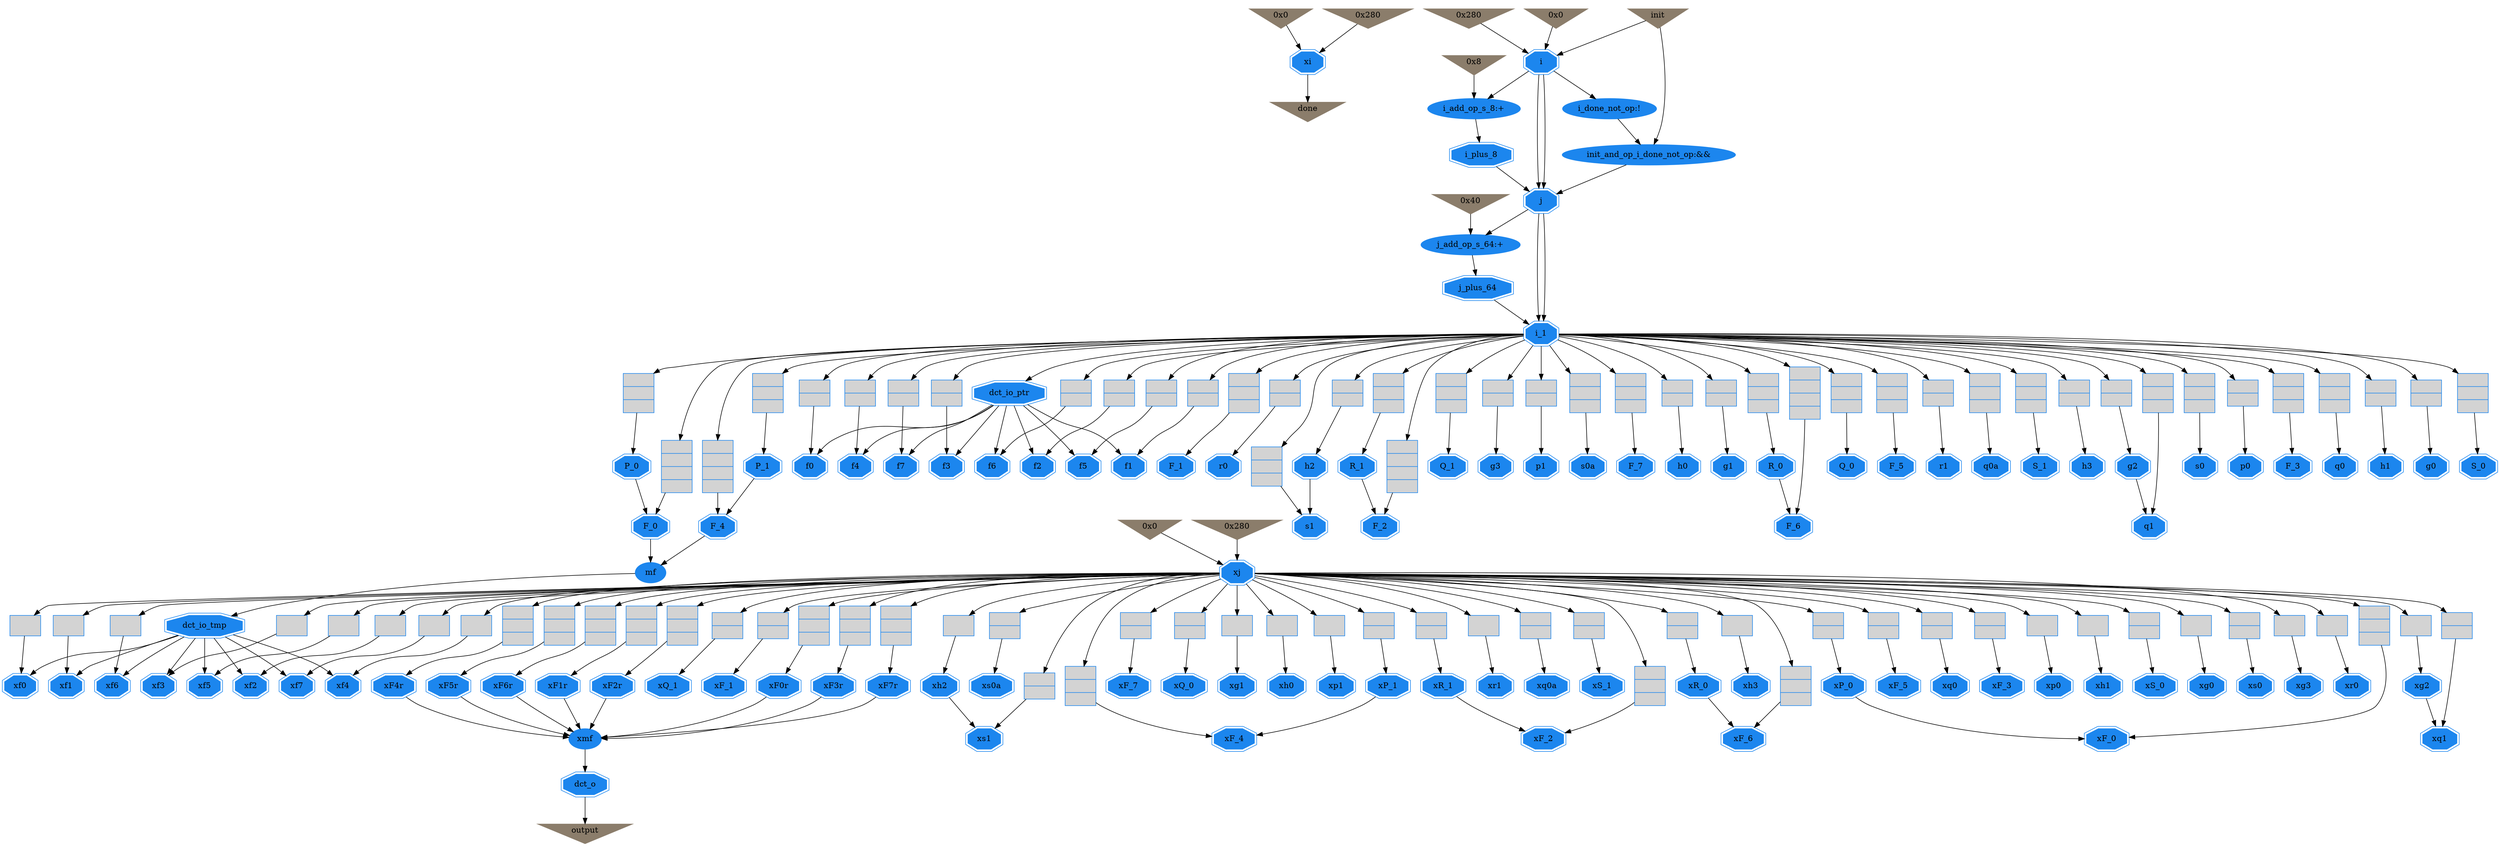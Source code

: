 digraph fdct {
	// Components (Nodes)
	node [shape=ellipse, style=filled, color=dodgerblue2];
	"done" [color=bisque4 shape=invtriangle label="done"];
	"c174" [label="{}" shape=record fillcolor=lightgray  color=dodgerblue2 ];
	"P_0" [label="P_0" shape=doubleoctagon  color=dodgerblue2 ];
	"Q_0" [label="Q_0" shape=doubleoctagon  color=dodgerblue2 ];
	"c119" [label="{|}" shape=record fillcolor=lightgray  color=dodgerblue2 ];
	"c178" [label="{}" shape=record fillcolor=lightgray  color=dodgerblue2 ];
	"f4" [label="f4" shape=doubleoctagon  color=dodgerblue2 ];
	"f0" [label="f0" shape=doubleoctagon  color=dodgerblue2 ];
	"xf1" [label="xf1" shape=doubleoctagon  color=dodgerblue2 ];
	"c208" [label="{||}" shape=record fillcolor=lightgray  color=dodgerblue2 ];
	"c123" [label="{|}" shape=record fillcolor=lightgray  color=dodgerblue2 ];
	"xF3r" [label="xF3r" shape=doubleoctagon  color=dodgerblue2 ];
	"dct_io_ptr" [label="dct_io_ptr" shape=doubleoctagon  color=dodgerblue2 ];
	"c153" [label="{||}" shape=record fillcolor=lightgray  color=dodgerblue2 ];
	"xh2" [label="xh2" shape=doubleoctagon  color=dodgerblue2 ];
	"dct_o" [label="dct_o" shape=doubleoctagon  color=dodgerblue2 ];
	"c157" [label="{|||}" shape=record fillcolor=lightgray  color=dodgerblue2 ];
	"c161" [label="{}" shape=record fillcolor=lightgray  color=dodgerblue2 ];
	"xQ_0" [label="xQ_0" shape=doubleoctagon  color=dodgerblue2 ];
	"xi" [label="xi" shape=doubleoctagon  color=dodgerblue2 ];
	"c191" [label="{|}" shape=record fillcolor=lightgray  color=dodgerblue2 ];
	"xq0a" [label="xq0a" shape=doubleoctagon  color=dodgerblue2 ];
	"xF_2" [label="xF_2" shape=doubleoctagon  color=dodgerblue2 ];
	"c195" [label="{|}" shape=record fillcolor=lightgray  color=dodgerblue2 ];
	"c136" [label="{|}" shape=record fillcolor=lightgray  color=dodgerblue2 ];
	"c140" [label="{||}" shape=record fillcolor=lightgray  color=dodgerblue2 ];
	"R_1" [label="R_1" shape=doubleoctagon  color=dodgerblue2 ];
	"F_3" [label="F_3" shape=doubleoctagon  color=dodgerblue2 ];
	"q0a" [label="q0a" shape=doubleoctagon  color=dodgerblue2 ];
	"c170" [label="{}" shape=record fillcolor=lightgray  color=dodgerblue2 ];
	"c111" [color=bisque4 shape=invtriangle label="0x0"];
	"c200" [label="{||}" shape=record fillcolor=lightgray  color=dodgerblue2 ];
	"c115" [color=bisque4 shape=invtriangle label="0x0"];
	"q0" [label="q0" shape=doubleoctagon  color=dodgerblue2 ];
	"xf6" [label="xf6" shape=doubleoctagon  color=dodgerblue2 ];
	"c204" [label="{||}" shape=record fillcolor=lightgray  color=dodgerblue2 ];
	"c145" [label="{||}" shape=record fillcolor=lightgray  color=dodgerblue2 ];
	"g2" [label="g2" shape=doubleoctagon  color=dodgerblue2 ];
	"output" [color=bisque4 shape=invtriangle label="output"];
	"c149" [label="{||}" shape=record fillcolor=lightgray  color=dodgerblue2 ];
	"j_plus_64" [label="j_plus_64" shape=doubleoctagon  color=dodgerblue2 ];
	"c183" [label="{|}" shape=record fillcolor=lightgray  color=dodgerblue2 ];
	"xR_1" [label="xR_1" shape=doubleoctagon  color=dodgerblue2 ];
	"h2" [label="h2" shape=doubleoctagon  color=dodgerblue2 ];
	"c128" [label="{|}" shape=record fillcolor=lightgray  color=dodgerblue2 ];
	"c187" [label="{|}" shape=record fillcolor=lightgray  color=dodgerblue2 ];
	"xF_4" [label="xF_4" shape=doubleoctagon  color=dodgerblue2 ];
	"r1" [label="r1" shape=doubleoctagon  color=dodgerblue2 ];
	"p1" [label="p1" shape=doubleoctagon  color=dodgerblue2 ];
	"c132" [label="{|}" shape=record fillcolor=lightgray  color=dodgerblue2 ];
	"xh0" [label="xh0" shape=doubleoctagon  color=dodgerblue2 ];
	"xq0" [label="xq0" shape=doubleoctagon  color=dodgerblue2 ];
	"c162" [label="{}" shape=record fillcolor=lightgray  color=dodgerblue2 ];
	"c166" [label="{}" shape=record fillcolor=lightgray  color=dodgerblue2 ];
	"c196" [label="{|}" shape=record fillcolor=lightgray  color=dodgerblue2 ];
	"c137" [label="{|}" shape=record fillcolor=lightgray  color=dodgerblue2 ];
	"xs1" [label="xs1" shape=doubleoctagon  color=dodgerblue2 ];
	"xg0" [label="xg0" shape=doubleoctagon  color=dodgerblue2 ];
	"c192" [label="{|}" shape=record fillcolor=lightgray  color=dodgerblue2 ];
	"i_add_op_s_8" [label="i_add_op_s_8:+"  color=dodgerblue2 ];
	"xP_1" [label="xP_1" shape=doubleoctagon  color=dodgerblue2 ];
	"f7" [label="f7" shape=doubleoctagon  color=dodgerblue2 ];
	"xp1" [label="xp1" shape=doubleoctagon  color=dodgerblue2 ];
	"c171" [label="{}" shape=record fillcolor=lightgray  color=dodgerblue2 ];
	"c175" [label="{}" shape=record fillcolor=lightgray  color=dodgerblue2 ];
	"R_0" [label="R_0" shape=doubleoctagon  color=dodgerblue2 ];
	"c141" [label="{||}" shape=record fillcolor=lightgray  color=dodgerblue2 ];
	"c120" [label="{|}" shape=record fillcolor=lightgray  color=dodgerblue2 ];
	"c209" [label="{||}" shape=record fillcolor=lightgray  color=dodgerblue2 ];
	"c124" [label="{|}" shape=record fillcolor=lightgray  color=dodgerblue2 ];
	"f3" [label="f3" shape=doubleoctagon  color=dodgerblue2 ];
	"xF2r" [label="xF2r" shape=doubleoctagon  color=dodgerblue2 ];
	"c179" [label="{}" shape=record fillcolor=lightgray  color=dodgerblue2 ];
	"s0a" [label="s0a" shape=doubleoctagon  color=dodgerblue2 ];
	"s1" [label="s1" shape=doubleoctagon  color=dodgerblue2 ];
	"c158" [label="{|||}" shape=record fillcolor=lightgray  color=dodgerblue2 ];
	"xR_0" [label="xR_0" shape=doubleoctagon  color=dodgerblue2 ];
	"xf0" [label="xf0" shape=doubleoctagon  color=dodgerblue2 ];
	"xr1" [label="xr1" shape=doubleoctagon  color=dodgerblue2 ];
	"c154" [label="{||}" shape=record fillcolor=lightgray  color=dodgerblue2 ];
	"c133" [label="{|}" shape=record fillcolor=lightgray  color=dodgerblue2 ];
	"xF_5" [label="xF_5" shape=doubleoctagon  color=dodgerblue2 ];
	"xg2" [label="xg2" shape=doubleoctagon  color=dodgerblue2 ];
	"c129" [label="{|}" shape=record fillcolor=lightgray  color=dodgerblue2 ];
	"c188" [label="{|}" shape=record fillcolor=lightgray  color=dodgerblue2 ];
	"F_6" [label="F_6" shape=doubleoctagon  color=dodgerblue2 ];
	"c167" [label="{}" shape=record fillcolor=lightgray  color=dodgerblue2 ];
	"F_2" [label="F_2" shape=doubleoctagon  color=dodgerblue2 ];
	"i_done_not_op" [label="i_done_not_op:!"  color=dodgerblue2 ];
	"p0" [label="p0" shape=doubleoctagon  color=dodgerblue2 ];
	"S_1" [label="S_1" shape=doubleoctagon  color=dodgerblue2 ];
	"c163" [label="{}" shape=record fillcolor=lightgray  color=dodgerblue2 ];
	"c205" [label="{||}" shape=record fillcolor=lightgray  color=dodgerblue2 ];
	"c146" [label="{||}" shape=record fillcolor=lightgray  color=dodgerblue2 ];
	"xf3" [label="xf3" shape=doubleoctagon  color=dodgerblue2 ];
	"xf5" [label="xf5" shape=doubleoctagon  color=dodgerblue2 ];
	"c201" [label="{||}" shape=record fillcolor=lightgray  color=dodgerblue2 ];
	"c116" [color=bisque4 shape=invtriangle label="0x280"];
	"c112" [color=bisque4 shape=invtriangle label="0x280"];
	"xs0a" [label="xs0a" shape=doubleoctagon  color=dodgerblue2 ];
	"xS_0" [label="xS_0" shape=doubleoctagon  color=dodgerblue2 ];
	"c180" [label="{}" shape=record fillcolor=lightgray  color=dodgerblue2 ];
	"c184" [label="{|}" shape=record fillcolor=lightgray  color=dodgerblue2 ];
	"i_plus_8" [label="i_plus_8" shape=doubleoctagon  color=dodgerblue2 ];
	"c150" [label="{||}" shape=record fillcolor=lightgray  color=dodgerblue2 ];
	"g1" [label="g1" shape=doubleoctagon  color=dodgerblue2 ];
	"init" [color=bisque4 shape=invtriangle label="init"];
	"c159" [label="{|||}" shape=record fillcolor=lightgray  color=dodgerblue2 ];
	"xF4r" [label="xF4r" shape=doubleoctagon  color=dodgerblue2 ];
	"xh3" [label="xh3" shape=doubleoctagon  color=dodgerblue2 ];
	"xh1" [label="xh1" shape=doubleoctagon  color=dodgerblue2 ];
	"xP_0" [label="xP_0" shape=doubleoctagon  color=dodgerblue2 ];
	"xF_3" [label="xF_3" shape=doubleoctagon  color=dodgerblue2 ];
	"c193" [label="{|}" shape=record fillcolor=lightgray  color=dodgerblue2 ];
	"c189" [label="{|}" shape=record fillcolor=lightgray  color=dodgerblue2 ];
	"c210" [label="{||}" shape=record fillcolor=lightgray  color=dodgerblue2 ];
	"c121" [label="{|}" shape=record fillcolor=lightgray  color=dodgerblue2 ];
	"c125" [label="{|}" shape=record fillcolor=lightgray  color=dodgerblue2 ];
	"c155" [label="{||}" shape=record fillcolor=lightgray  color=dodgerblue2 ];
	"j" [label="j" shape=doubleoctagon  color=dodgerblue2 ];
	"xr0" [label="xr0" shape=doubleoctagon  color=dodgerblue2 ];
	"xp0" [label="xp0" shape=doubleoctagon  color=dodgerblue2 ];
	"c172" [label="{}" shape=record fillcolor=lightgray  color=dodgerblue2 ];
	"f6" [label="f6" shape=doubleoctagon  color=dodgerblue2 ];
	"f2" [label="f2" shape=doubleoctagon  color=dodgerblue2 ];
	"c117" [color=bisque4 shape=invtriangle label="0x0"];
	"c176" [label="{}" shape=record fillcolor=lightgray  color=dodgerblue2 ];
	"xF_1" [label="xF_1" shape=doubleoctagon  color=dodgerblue2 ];
	"xs0" [label="xs0" shape=doubleoctagon  color=dodgerblue2 ];
	"c197" [label="{|}" shape=record fillcolor=lightgray  color=dodgerblue2 ];
	"c138" [label="{|}" shape=record fillcolor=lightgray  color=dodgerblue2 ];
	"c142" [label="{||}" shape=record fillcolor=lightgray  color=dodgerblue2 ];
	"mf" [label="mf"  color=dodgerblue2 ];
	"h1" [label="h1" shape=doubleoctagon  color=dodgerblue2 ];
	"c181" [label="{|}" shape=record fillcolor=lightgray  color=dodgerblue2 ];
	"xF_7" [label="xF_7" shape=doubleoctagon  color=dodgerblue2 ];
	"xg3" [label="xg3" shape=doubleoctagon  color=dodgerblue2 ];
	"c126" [label="{|}" shape=record fillcolor=lightgray  color=dodgerblue2 ];
	"c185" [label="{|}" shape=record fillcolor=lightgray  color=dodgerblue2 ];
	"q1" [label="q1" shape=doubleoctagon  color=dodgerblue2 ];
	"xf2" [label="xf2" shape=doubleoctagon  color=dodgerblue2 ];
	"c206" [label="{||}" shape=record fillcolor=lightgray  color=dodgerblue2 ];
	"c147" [label="{||}" shape=record fillcolor=lightgray  color=dodgerblue2 ];
	"i_1" [label="i_1" shape=doubleoctagon  color=dodgerblue2 ];
	"xmf" [label="xmf"  color=dodgerblue2 ];
	"c151" [label="{||}" shape=record fillcolor=lightgray  color=dodgerblue2 ];
	"h3" [label="h3" shape=doubleoctagon  color=dodgerblue2 ];
	"c168" [label="{}" shape=record fillcolor=lightgray  color=dodgerblue2 ];
	"init_and_op_i_done_not_op" [label="init_and_op_i_done_not_op:&&"  color=dodgerblue2 ];
	"F_5" [label="F_5" shape=doubleoctagon  color=dodgerblue2 ];
	"F_1" [label="F_1" shape=doubleoctagon  color=dodgerblue2 ];
	"c113" [color=bisque4 shape=invtriangle label="0x8"];
	"xf7" [label="xf7" shape=doubleoctagon  color=dodgerblue2 ];
	"c202" [label="{||}" shape=record fillcolor=lightgray  color=dodgerblue2 ];
	"c198" [label="{|}" shape=record fillcolor=lightgray  color=dodgerblue2 ];
	"c130" [label="{|}" shape=record fillcolor=lightgray  color=dodgerblue2 ];
	"c134" [label="{|}" shape=record fillcolor=lightgray  color=dodgerblue2 ];
	"c164" [label="{}" shape=record fillcolor=lightgray  color=dodgerblue2 ];
	"xF6r" [label="xF6r" shape=doubleoctagon  color=dodgerblue2 ];
	"S_0" [label="S_0" shape=doubleoctagon  color=dodgerblue2 ];
	"xF7r" [label="xF7r" shape=doubleoctagon  color=dodgerblue2 ];
	"c122" [label="{|}" shape=record fillcolor=lightgray  color=dodgerblue2 ];
	"c207" [label="{||}" shape=record fillcolor=lightgray  color=dodgerblue2 ];
	"c118" [color=bisque4 shape=invtriangle label="0x280"];
	"c177" [label="{}" shape=record fillcolor=lightgray  color=dodgerblue2 ];
	"f5" [label="f5" shape=doubleoctagon  color=dodgerblue2 ];
	"f1" [label="f1" shape=doubleoctagon  color=dodgerblue2 ];
	"c173" [label="{}" shape=record fillcolor=lightgray  color=dodgerblue2 ];
	"Q_1" [label="Q_1" shape=doubleoctagon  color=dodgerblue2 ];
	"P_1" [label="P_1" shape=doubleoctagon  color=dodgerblue2 ];
	"c143" [label="{||}" shape=record fillcolor=lightgray  color=dodgerblue2 ];
	"c139" [label="{||}" shape=record fillcolor=lightgray  color=dodgerblue2 ];
	"xF_0" [label="xF_0" shape=doubleoctagon  color=dodgerblue2 ];
	"c135" [label="{|}" shape=record fillcolor=lightgray  color=dodgerblue2 ];
	"c194" [label="{|}" shape=record fillcolor=lightgray  color=dodgerblue2 ];
	"c190" [label="{|}" shape=record fillcolor=lightgray  color=dodgerblue2 ];
	"xj" [label="xj" shape=doubleoctagon  color=dodgerblue2 ];
	"xg1" [label="xg1" shape=doubleoctagon  color=dodgerblue2 ];
	"F_7" [label="F_7" shape=doubleoctagon  color=dodgerblue2 ];
	"s0" [label="s0" shape=doubleoctagon  color=dodgerblue2 ];
	"c160" [label="{|||}" shape=record fillcolor=lightgray  color=dodgerblue2 ];
	"xQ_1" [label="xQ_1" shape=doubleoctagon  color=dodgerblue2 ];
	"dct_io_tmp" [label="dct_io_tmp" shape=doubleoctagon  color=dodgerblue2 ];
	"i" [label="i" shape=doubleoctagon  color=dodgerblue2 ];
	"c156" [label="{||}" shape=record fillcolor=lightgray  color=dodgerblue2 ];
	"c144" [label="{||}" shape=record fillcolor=lightgray  color=dodgerblue2 ];
	"xf4" [label="xf4" shape=doubleoctagon  color=dodgerblue2 ];
	"c203" [label="{||}" shape=record fillcolor=lightgray  color=dodgerblue2 ];
	"c199" [label="{||}" shape=record fillcolor=lightgray  color=dodgerblue2 ];
	"c114" [color=bisque4 shape=invtriangle label="0x40"];
	"xF1r" [label="xF1r" shape=doubleoctagon  color=dodgerblue2 ];
	"F_0" [label="F_0" shape=doubleoctagon  color=dodgerblue2 ];
	"F_4" [label="F_4" shape=doubleoctagon  color=dodgerblue2 ];
	"c169" [label="{}" shape=record fillcolor=lightgray  color=dodgerblue2 ];
	"j_add_op_s_64" [label="j_add_op_s_64:+"  color=dodgerblue2 ];
	"xq1" [label="xq1" shape=doubleoctagon  color=dodgerblue2 ];
	"xF5r" [label="xF5r" shape=doubleoctagon  color=dodgerblue2 ];
	"c165" [label="{}" shape=record fillcolor=lightgray  color=dodgerblue2 ];
	"xF0r" [label="xF0r" shape=doubleoctagon  color=dodgerblue2 ];
	"c131" [label="{|}" shape=record fillcolor=lightgray  color=dodgerblue2 ];
	"c127" [label="{|}" shape=record fillcolor=lightgray  color=dodgerblue2 ];
	"c186" [label="{|}" shape=record fillcolor=lightgray  color=dodgerblue2 ];
	"xF_6" [label="xF_6" shape=doubleoctagon  color=dodgerblue2 ];
	"r0" [label="r0" shape=doubleoctagon  color=dodgerblue2 ];
	"c182" [label="{|}" shape=record fillcolor=lightgray  color=dodgerblue2 ];
	"xS_1" [label="xS_1" shape=doubleoctagon  color=dodgerblue2 ];
	"h0" [label="h0" shape=doubleoctagon  color=dodgerblue2 ];
	"c152" [label="{||}" shape=record fillcolor=lightgray  color=dodgerblue2 ];
	"g0" [label="g0" shape=doubleoctagon  color=dodgerblue2 ];
	"c148" [label="{||}" shape=record fillcolor=lightgray  color=dodgerblue2 ];
	"g3" [label="g3" shape=doubleoctagon  color=dodgerblue2 ];

	// Signals (Edges)
	"c111" -> "i"
	"xj" -> "c173":input
	"c202" -> "xF_6"
	"c130" -> "h3"
	"c128" -> "h2"
	"c145" -> "R_1"
	"xj" -> "c175":input
	"P_0" -> "F_0"
	"F_0" -> "mf"
	"dct_o" -> "output"
	"xj" -> "c190":input
	"c147" -> "P_0"
	"xj" -> "c192":input
	"init" -> "init_and_op_i_done_not_op"
	"i_1" -> "c120":input
	"c162" -> "xf1"
	"j" -> "j_add_op_s_64"
	"j_plus_64" -> "i_1"
	"c164" -> "xf3"
	"xj" -> "c209":input
	"c166" -> "xf5"
	"i_1" -> "c137":input
	"i_1" -> "c139":input
	"c181" -> "xq1"
	"xP_0" -> "xF_0"
	"dct_io_tmp" -> "xf6"
	"c183" -> "xs0a"
	"i_1" -> "c154":input
	"c198" -> "xF_3"
	"c200" -> "xF_4"
	"i_1" -> "c156":input
	"c126" -> "f7"
	"dct_io_ptr" -> "f2"
	"dct_io_ptr" -> "f6"
	"xj" -> "c171":input
	"c141" -> "s0a"
	"xj" -> "c186":input
	"c143" -> "s0"
	"xF5r" -> "xmf"
	"xF1r" -> "xmf"
	"xj" -> "c188":input
	"c158" -> "F_4"
	"xj" -> "c203":input
	"i_add_op_s_8" -> "i_plus_8"
	"xj" -> "c205":input
	"c112" -> "i"
	"c160" -> "F_6"
	"i_1" -> "c131":input
	"c177" -> "xp0"
	"xj" -> "c207":input
	"i_1" -> "c135":input
	"i_1" -> "c133":input
	"i_1" -> "c150":input
	"c179" -> "xp1"
	"dct_io_tmp" -> "xf2"
	"c117" -> "xj"
	"c122" -> "f3"
	"c194" -> "xS_0"
	"i_1" -> "c152":input
	"c196" -> "xF_7"
	"j" -> "i_1"
	"c124" -> "f5"
	"xj" -> "c167":input
	"xj" -> "c169":input
	"xj" -> "c184":input
	"c154" -> "F_7"
	"xP_1" -> "xF_4"
	"dct_io_tmp" -> "xf7"
	"xj" -> "c182":input
	"c139" -> "q1"
	"c137" -> "p1"
	"dct_io_ptr" -> "f7"
	"i_1" -> "c129":input
	"c171" -> "xg1"
	"c173" -> "xh1"
	"i_1" -> "c127":input
	"c156" -> "F_3"
	"xj" -> "c199":input
	"xj" -> "c201":input
	"i_1" -> "c146":input
	"c190" -> "xP_1"
	"i_1" -> "c148":input
	"P_1" -> "F_4"
	"F_4" -> "mf"
	"c175" -> "xh0"
	"c207" -> "xF4r"
	"c114" -> "j_add_op_s_64"
	"c209" -> "xF6r"
	"i_done_not_op" -> "init_and_op_i_done_not_op"
	"xj" -> "c165":input
	"c135" -> "p0"
	"xi" -> "done"
	"c192" -> "xQ_0"
	"c120" -> "f1"
	"xj" -> "c163":input
	"c152" -> "S_0"
	"xj" -> "c195":input
	"c118" -> "xj"
	"dct_io_tmp" -> "xf3"
	"c150" -> "Q_0"
	"xj" -> "c180":input
	"i_1" -> "dct_io_ptr"
	"c169" -> "xg0"
	"dct_io_ptr" -> "f3"
	"i_1" -> "c140":input
	"i_1" -> "c123":input
	"xj" -> "c197":input
	"i_1" -> "c125":input
	"c167" -> "xf6"
	"c188" -> "xR_0"
	"i_1" -> "c159":input
	"xF6r" -> "xmf"
	"xF2r" -> "xmf"
	"c186" -> "xs0"
	"i_1" -> "c144":input
	"i_1" -> "c142":input
	"mf" -> "dct_io_tmp"
	"c133" -> "h0"
	"xj" -> "c176":input
	"xj" -> "c178":input
	"c131" -> "h1"
	"xj" -> "c161":input
	"c203" -> "xF0r"
	"i" -> "j"
	"c205" -> "xF2r"
	"init" -> "i"
	"c165" -> "xf4"
	"i_1" -> "c136":input
	"init_and_op_i_done_not_op" -> "j"
	"xj" -> "c210":input
	"xj" -> "c208":input
	"j_add_op_s_64" -> "j_plus_64"
	"i_1" -> "c138":input
	"dct_io_tmp" -> "xf4"
	"c182" -> "xs1"
	"c180" -> "xr1"
	"xj" -> "c191":input
	"c146" -> "R_0"
	"c148" -> "P_1"
	"c163" -> "xf2"
	"xj" -> "c193":input
	"i_1" -> "c119":input
	"i_1" -> "c121":input
	"c129" -> "g1"
	"xj" -> "c172":input
	"c201" -> "xF_2"
	"g2" -> "q1"
	"R_1" -> "F_2"
	"c144" -> "q0"
	"xj" -> "c174":input
	"xg2" -> "xq1"
	"xR_1" -> "xF_2"
	"c184" -> "xq0a"
	"i_1" -> "c155":input
	"c199" -> "xF_0"
	"i_1" -> "c157":input
	"c127" -> "g0"
	"i_1" -> "c134":input
	"c176" -> "xg2"
	"xj" -> "c206":input
	"c115" -> "xi"
	"dct_io_tmp" -> "xf0"
	"i_1" -> "c149":input
	"c178" -> "xr0"
	"xF3r" -> "xmf"
	"xF7r" -> "xmf"
	"xj" -> "c189":input
	"c159" -> "F_2"
	"i_plus_8" -> "j"
	"i" -> "i_add_op_s_8"
	"xj" -> "c204":input
	"c161" -> "xf0"
	"i_1" -> "c132":input
	"xj" -> "c170":input
	"c140" -> "s1"
	"dct_io_ptr" -> "f0"
	"dct_io_ptr" -> "f4"
	"c142" -> "q0a"
	"xR_0" -> "xF_6"
	"xj" -> "c187":input
	"xj" -> "c185":input
	"c195" -> "xF_1"
	"i_1" -> "c151":input
	"i_1" -> "c153":input
	"xj" -> "c168":input
	"c197" -> "xF_5"
	"c123" -> "f4"
	"c125" -> "f6"
	"xmf" -> "dct_o"
	"i_1" -> "c147":input
	"c191" -> "xQ_1"
	"c189" -> "xP_0"
	"i_1" -> "c145":input
	"c174" -> "xg3"
	"h2" -> "s1"
	"R_0" -> "F_6"
	"c172" -> "xh3"
	"xj" -> "c202":input
	"i_1" -> "c128":input
	"i_1" -> "c130":input
	"xj" -> "c200":input
	"c157" -> "F_0"
	"c155" -> "F_5"
	"xh2" -> "xs1"
	"c153" -> "F_1"
	"xj" -> "c183":input
	"xj" -> "c181":input
	"c138" -> "r1"
	"dct_io_tmp" -> "xf5"
	"c210" -> "xF7r"
	"j" -> "i_1"
	"i" -> "j"
	"c208" -> "xF5r"
	"xj" -> "c166":input
	"c136" -> "r0"
	"c121" -> "f2"
	"c119" -> "f0"
	"c193" -> "xS_1"
	"xj" -> "c164":input
	"i_1" -> "c158":input
	"xF4r" -> "xmf"
	"c187" -> "xR_1"
	"c185" -> "xq0"
	"i_1" -> "c143":input
	"xF0r" -> "xmf"
	"dct_io_ptr" -> "f5"
	"dct_io_ptr" -> "f1"
	"c170" -> "xh2"
	"i_1" -> "c141":input
	"i_1" -> "c124":input
	"i_1" -> "c126":input
	"xj" -> "c198":input
	"c168" -> "xf7"
	"i_1" -> "c122":input
	"c151" -> "S_1"
	"xj" -> "c196":input
	"xj" -> "c194":input
	"c149" -> "Q_1"
	"xj" -> "c179":input
	"c116" -> "xi"
	"dct_io_tmp" -> "xf1"
	"xj" -> "c177":input
	"c206" -> "xF3r"
	"c132" -> "g3"
	"c134" -> "g2"
	"c204" -> "xF1r"
	"xj" -> "c162":input
	"i" -> "i_done_not_op"
	"i_1" -> "c160":input
	"c113" -> "i_add_op_s_8"
}